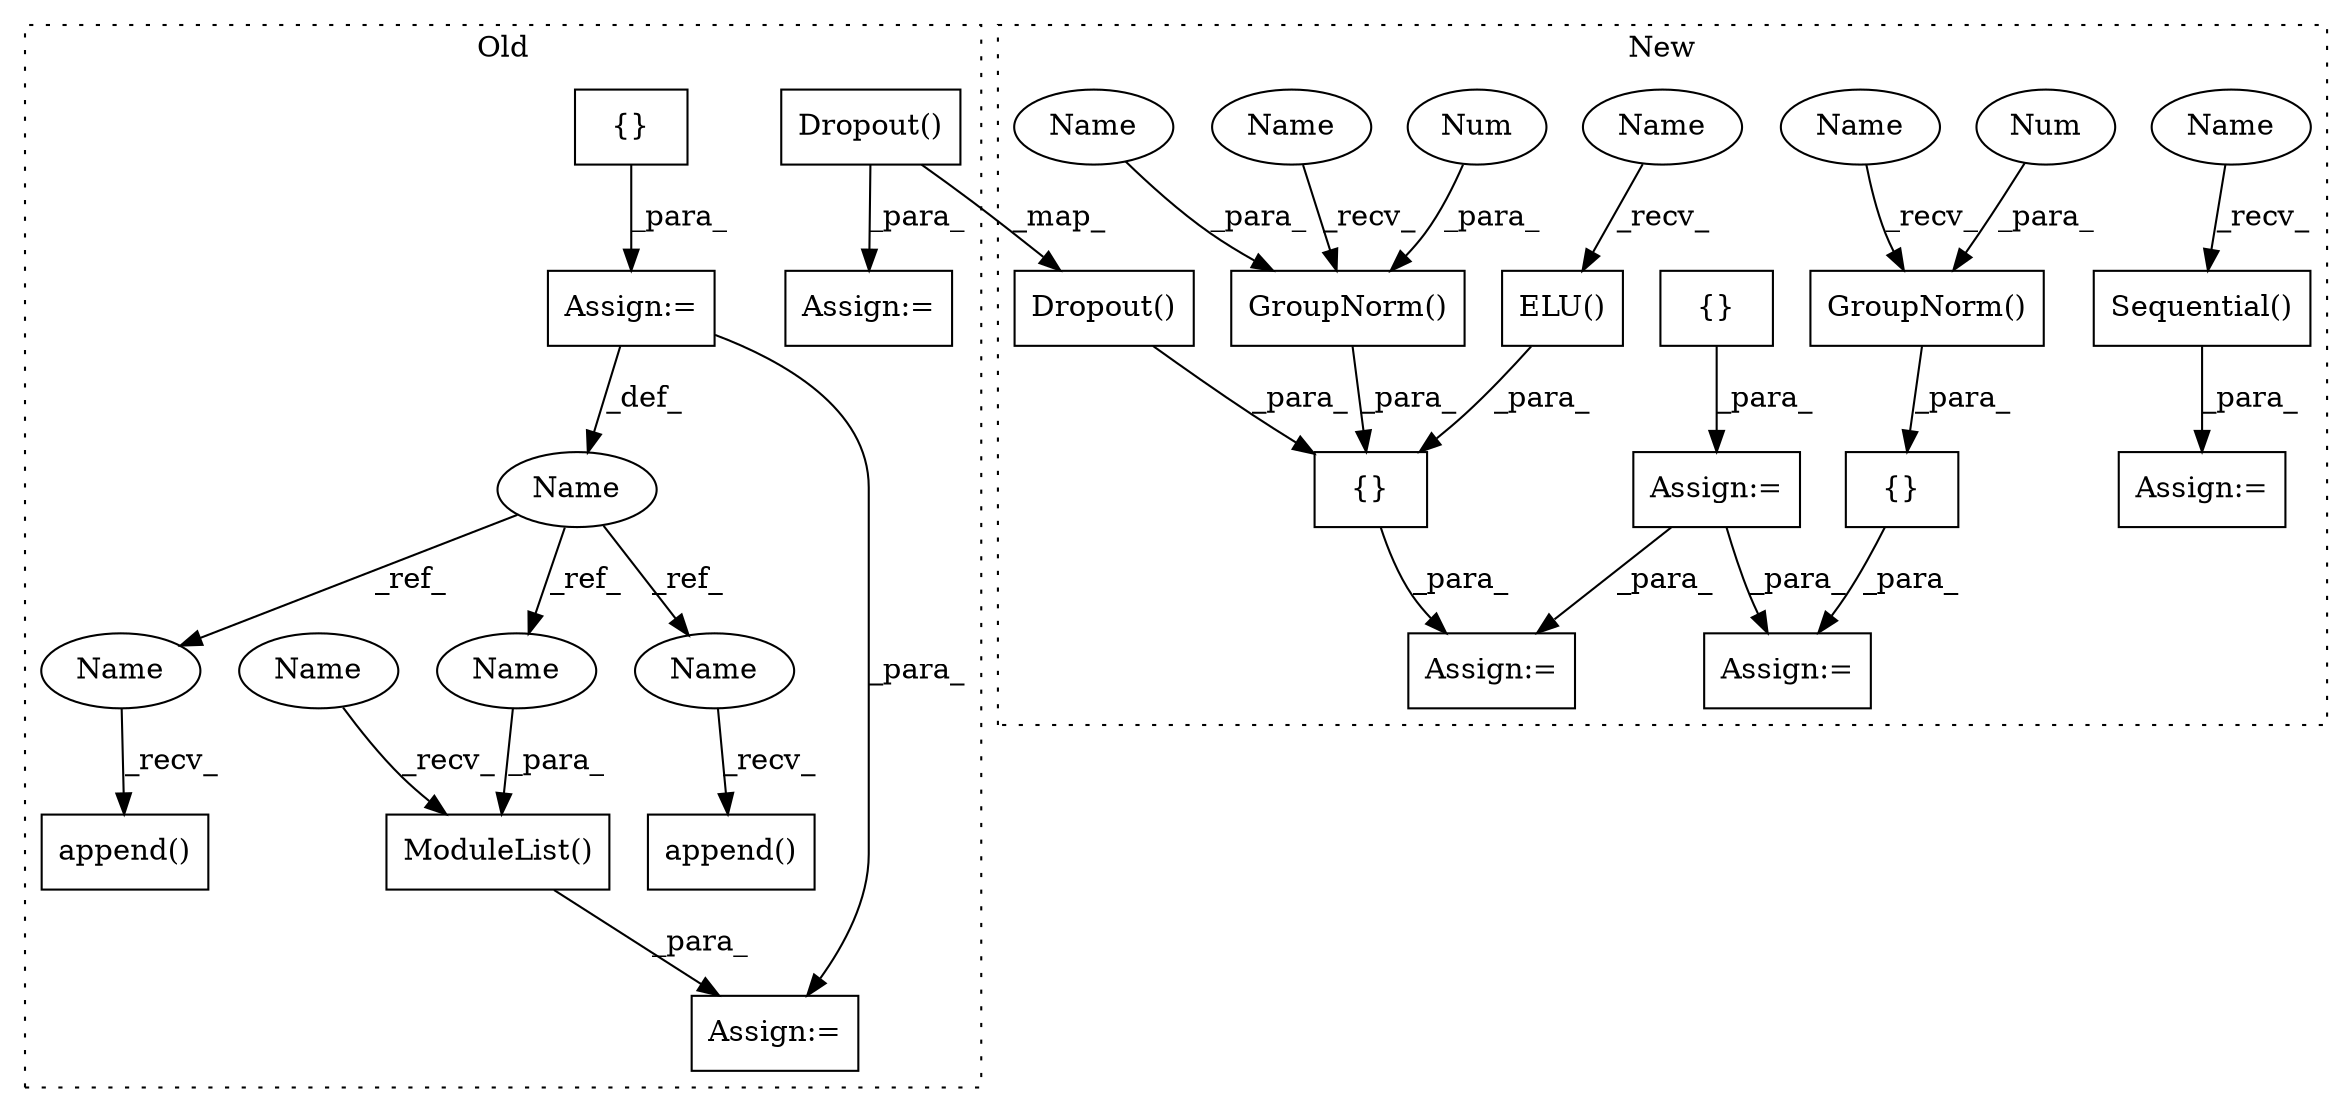 digraph G {
subgraph cluster0 {
1 [label="append()" a="75" s="7008,7068" l="12,1" shape="box"];
5 [label="{}" a="59" s="6884,6884" l="2,1" shape="box"];
6 [label="ModuleList()" a="75" s="7090,7108" l="14,1" shape="box"];
7 [label="Name" a="87" s="6877" l="4" shape="ellipse"];
9 [label="append()" a="75" s="6924,6980" l="12,1" shape="box"];
12 [label="Assign:=" a="68" s="6881" l="3" shape="box"];
13 [label="Assign:=" a="68" s="7087" l="3" shape="box"];
15 [label="Dropout()" a="75" s="6538" l="26" shape="box"];
17 [label="Assign:=" a="68" s="6535" l="3" shape="box"];
24 [label="Name" a="87" s="7090" l="2" shape="ellipse"];
30 [label="Name" a="87" s="7104" l="4" shape="ellipse"];
31 [label="Name" a="87" s="6924" l="4" shape="ellipse"];
32 [label="Name" a="87" s="7008" l="4" shape="ellipse"];
label = "Old";
style="dotted";
}
subgraph cluster1 {
2 [label="GroupNorm()" a="75" s="6858,6875" l="13,1" shape="box"];
3 [label="Num" a="76" s="6871" l="1" shape="ellipse"];
4 [label="Sequential()" a="75" s="7077,7092" l="14,2" shape="box"];
8 [label="{}" a="59" s="6776,6947" l="19,0" shape="box"];
10 [label="Assign:=" a="68" s="6772" l="4" shape="box"];
11 [label="Assign:=" a="68" s="7074" l="3" shape="box"];
14 [label="ELU()" a="75" s="6894" l="8" shape="box"];
16 [label="Dropout()" a="75" s="6921" l="26" shape="box"];
18 [label="GroupNorm()" a="75" s="7033,7054" l="13,1" shape="box"];
19 [label="{}" a="59" s="6731,6731" l="2,1" shape="box"];
20 [label="Num" a="76" s="7046" l="1" shape="ellipse"];
21 [label="{}" a="59" s="6981,7055" l="2,0" shape="box"];
22 [label="Assign:=" a="68" s="6977" l="4" shape="box"];
23 [label="Assign:=" a="68" s="6728" l="3" shape="box"];
25 [label="Name" a="87" s="7077" l="2" shape="ellipse"];
26 [label="Name" a="87" s="6894" l="2" shape="ellipse"];
27 [label="Name" a="87" s="7033" l="2" shape="ellipse"];
28 [label="Name" a="87" s="6858" l="2" shape="ellipse"];
29 [label="Name" a="87" s="6874" l="1" shape="ellipse"];
label = "New";
style="dotted";
}
2 -> 8 [label="_para_"];
3 -> 2 [label="_para_"];
4 -> 11 [label="_para_"];
5 -> 12 [label="_para_"];
6 -> 13 [label="_para_"];
7 -> 31 [label="_ref_"];
7 -> 32 [label="_ref_"];
7 -> 30 [label="_ref_"];
8 -> 10 [label="_para_"];
12 -> 13 [label="_para_"];
12 -> 7 [label="_def_"];
14 -> 8 [label="_para_"];
15 -> 17 [label="_para_"];
15 -> 16 [label="_map_"];
16 -> 8 [label="_para_"];
18 -> 21 [label="_para_"];
19 -> 23 [label="_para_"];
20 -> 18 [label="_para_"];
21 -> 22 [label="_para_"];
23 -> 10 [label="_para_"];
23 -> 22 [label="_para_"];
24 -> 6 [label="_recv_"];
25 -> 4 [label="_recv_"];
26 -> 14 [label="_recv_"];
27 -> 18 [label="_recv_"];
28 -> 2 [label="_recv_"];
29 -> 2 [label="_para_"];
30 -> 6 [label="_para_"];
31 -> 9 [label="_recv_"];
32 -> 1 [label="_recv_"];
}